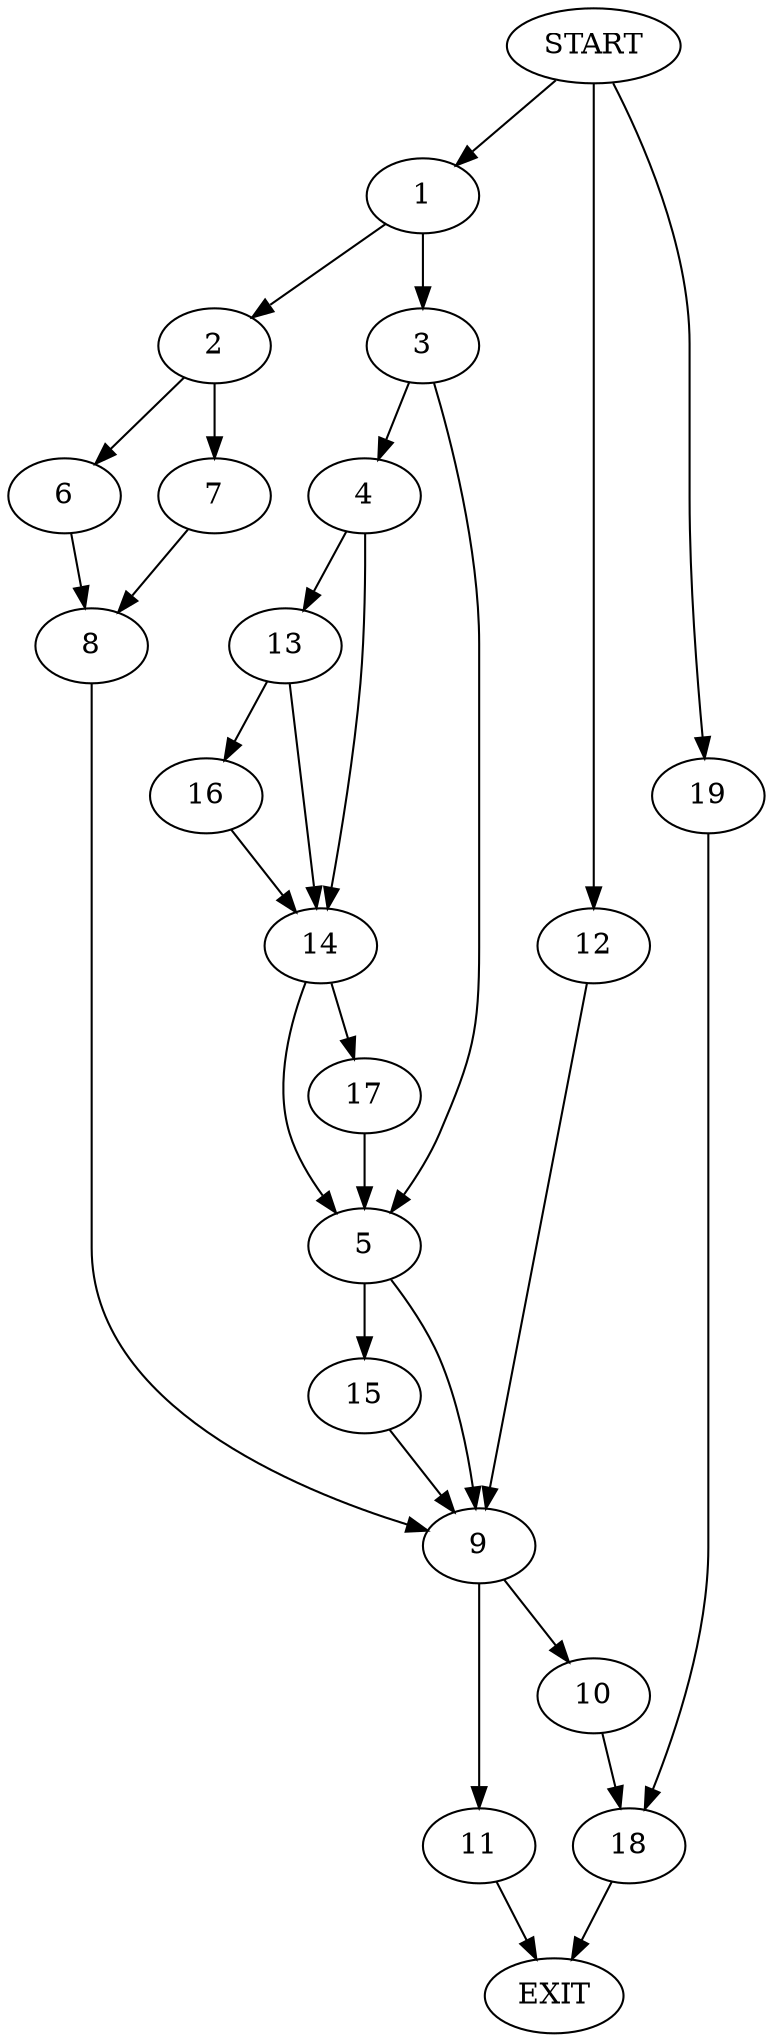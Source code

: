 digraph {
0 [label="START"]
20 [label="EXIT"]
0 -> 1
1 -> 2
1 -> 3
3 -> 4
3 -> 5
2 -> 6
2 -> 7
6 -> 8
7 -> 8
8 -> 9
9 -> 10
9 -> 11
0 -> 12
12 -> 9
4 -> 13
4 -> 14
5 -> 15
5 -> 9
13 -> 16
13 -> 14
14 -> 5
14 -> 17
16 -> 14
17 -> 5
15 -> 9
11 -> 20
10 -> 18
18 -> 20
0 -> 19
19 -> 18
}
